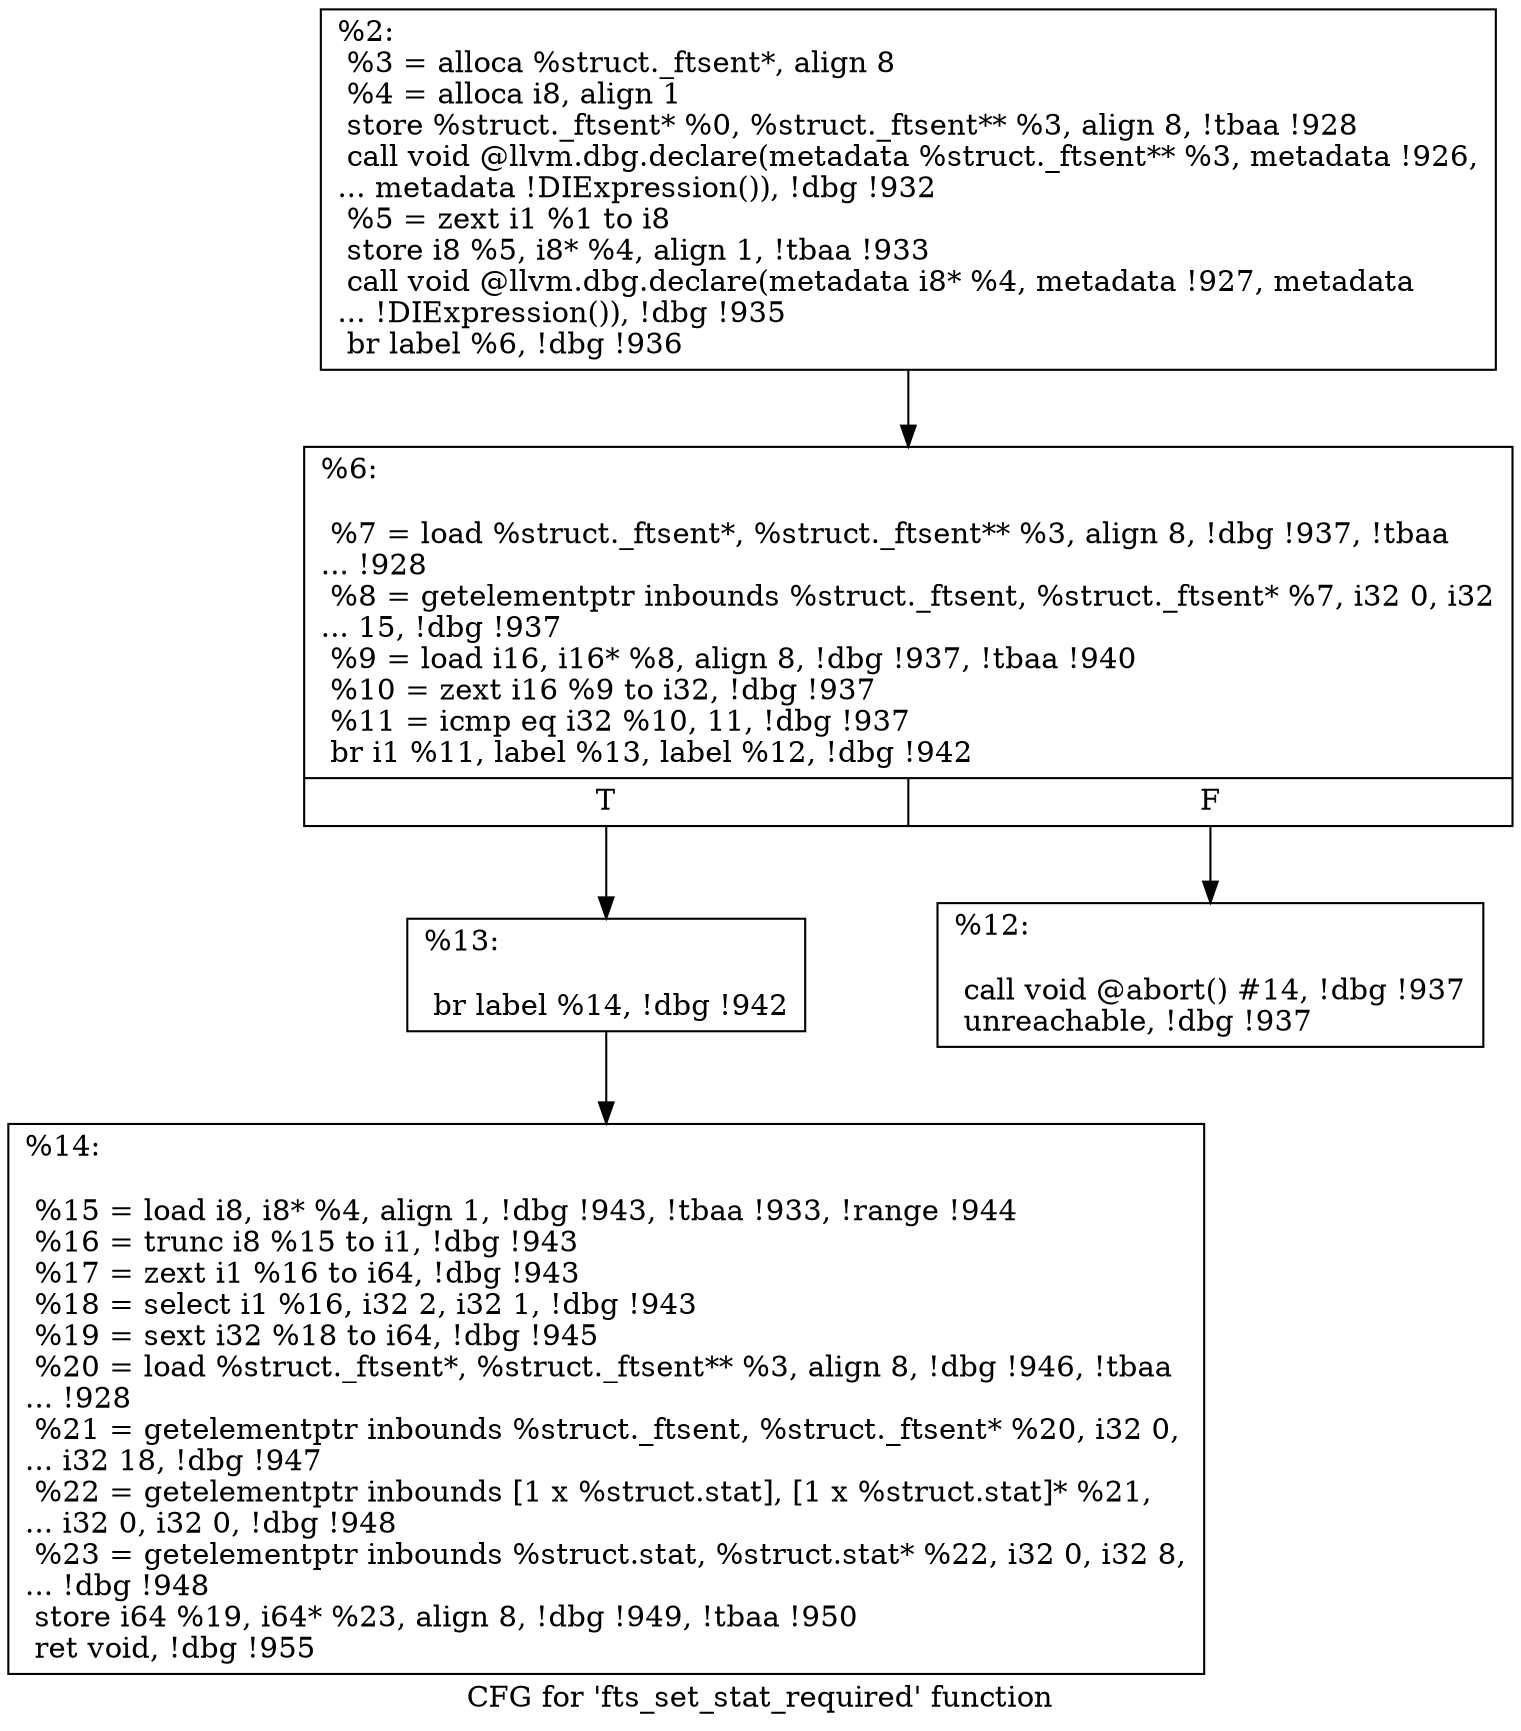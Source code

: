 digraph "CFG for 'fts_set_stat_required' function" {
	label="CFG for 'fts_set_stat_required' function";

	Node0x22abe50 [shape=record,label="{%2:\l  %3 = alloca %struct._ftsent*, align 8\l  %4 = alloca i8, align 1\l  store %struct._ftsent* %0, %struct._ftsent** %3, align 8, !tbaa !928\l  call void @llvm.dbg.declare(metadata %struct._ftsent** %3, metadata !926,\l... metadata !DIExpression()), !dbg !932\l  %5 = zext i1 %1 to i8\l  store i8 %5, i8* %4, align 1, !tbaa !933\l  call void @llvm.dbg.declare(metadata i8* %4, metadata !927, metadata\l... !DIExpression()), !dbg !935\l  br label %6, !dbg !936\l}"];
	Node0x22abe50 -> Node0x23b07e0;
	Node0x23b07e0 [shape=record,label="{%6:\l\l  %7 = load %struct._ftsent*, %struct._ftsent** %3, align 8, !dbg !937, !tbaa\l... !928\l  %8 = getelementptr inbounds %struct._ftsent, %struct._ftsent* %7, i32 0, i32\l... 15, !dbg !937\l  %9 = load i16, i16* %8, align 8, !dbg !937, !tbaa !940\l  %10 = zext i16 %9 to i32, !dbg !937\l  %11 = icmp eq i32 %10, 11, !dbg !937\l  br i1 %11, label %13, label %12, !dbg !942\l|{<s0>T|<s1>F}}"];
	Node0x23b07e0:s0 -> Node0x23b0880;
	Node0x23b07e0:s1 -> Node0x23b0830;
	Node0x23b0830 [shape=record,label="{%12:\l\l  call void @abort() #14, !dbg !937\l  unreachable, !dbg !937\l}"];
	Node0x23b0880 [shape=record,label="{%13:\l\l  br label %14, !dbg !942\l}"];
	Node0x23b0880 -> Node0x23b08d0;
	Node0x23b08d0 [shape=record,label="{%14:\l\l  %15 = load i8, i8* %4, align 1, !dbg !943, !tbaa !933, !range !944\l  %16 = trunc i8 %15 to i1, !dbg !943\l  %17 = zext i1 %16 to i64, !dbg !943\l  %18 = select i1 %16, i32 2, i32 1, !dbg !943\l  %19 = sext i32 %18 to i64, !dbg !945\l  %20 = load %struct._ftsent*, %struct._ftsent** %3, align 8, !dbg !946, !tbaa\l... !928\l  %21 = getelementptr inbounds %struct._ftsent, %struct._ftsent* %20, i32 0,\l... i32 18, !dbg !947\l  %22 = getelementptr inbounds [1 x %struct.stat], [1 x %struct.stat]* %21,\l... i32 0, i32 0, !dbg !948\l  %23 = getelementptr inbounds %struct.stat, %struct.stat* %22, i32 0, i32 8,\l... !dbg !948\l  store i64 %19, i64* %23, align 8, !dbg !949, !tbaa !950\l  ret void, !dbg !955\l}"];
}
